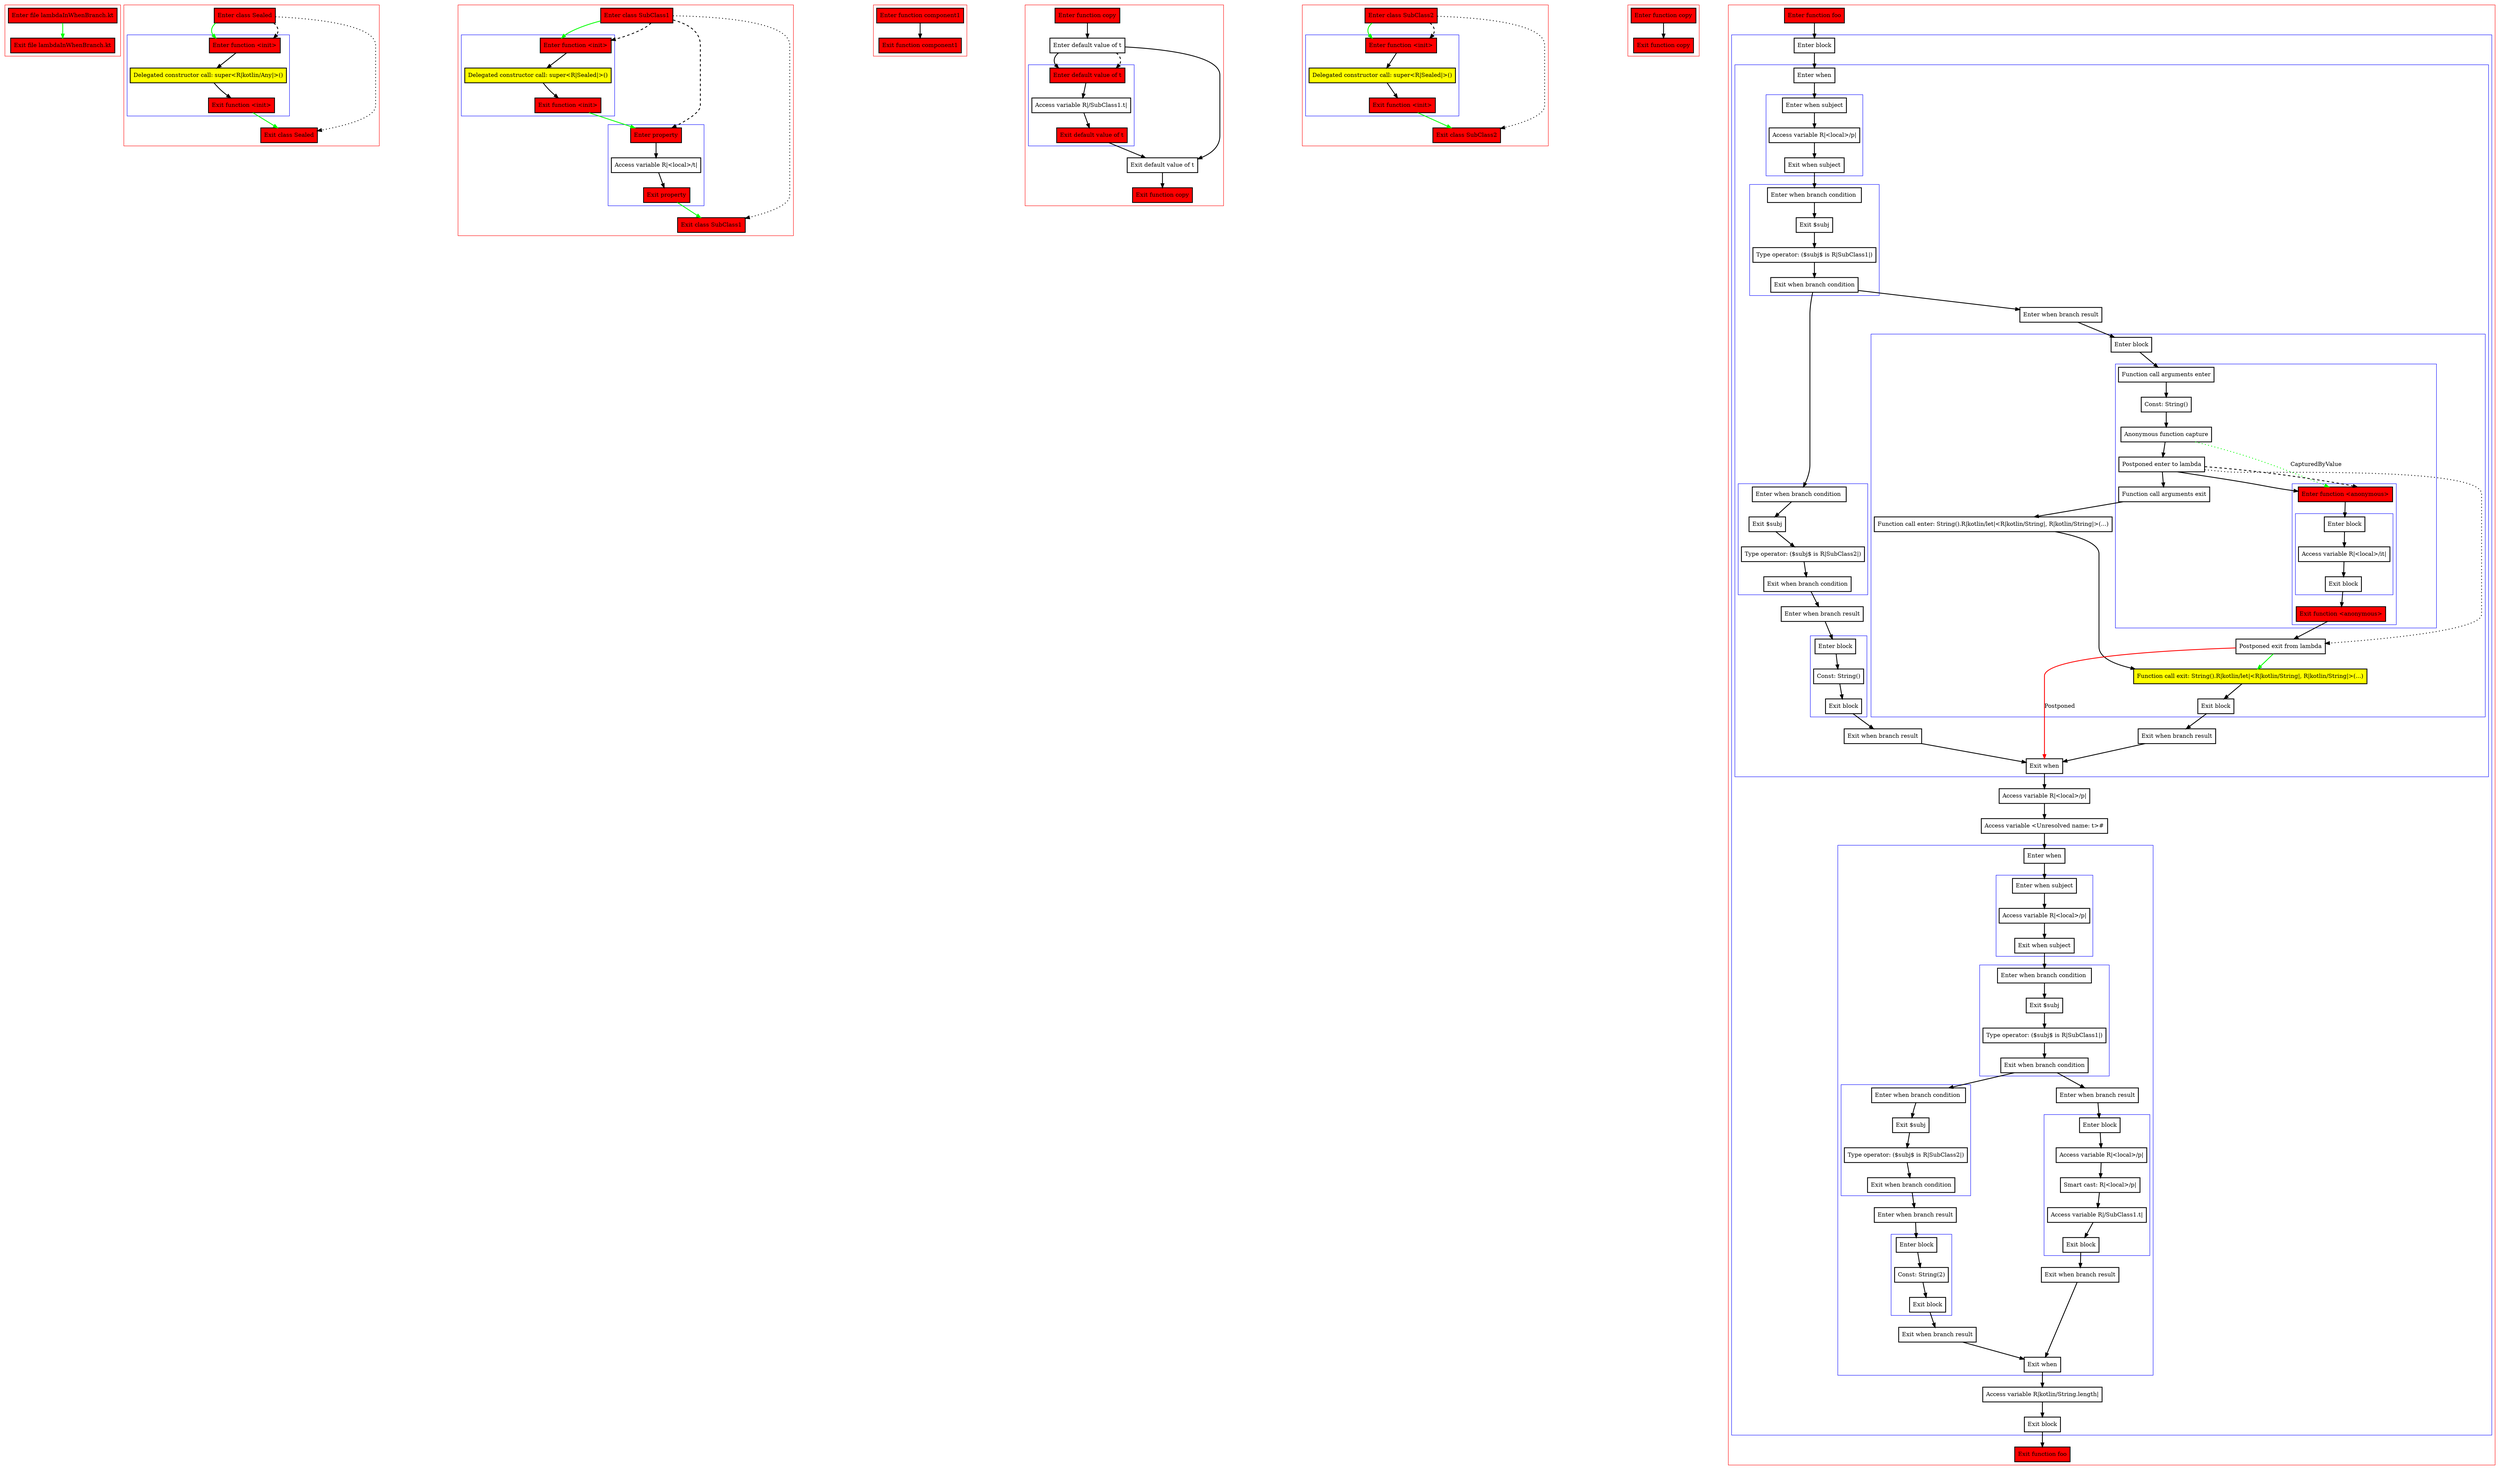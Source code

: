 digraph lambdaInWhenBranch_kt {
    graph [nodesep=3]
    node [shape=box penwidth=2]
    edge [penwidth=2]

    subgraph cluster_0 {
        color=red
        0 [label="Enter file lambdaInWhenBranch.kt" style="filled" fillcolor=red];
        1 [label="Exit file lambdaInWhenBranch.kt" style="filled" fillcolor=red];
    }
    0 -> {1} [color=green];

    subgraph cluster_1 {
        color=red
        2 [label="Enter class Sealed" style="filled" fillcolor=red];
        subgraph cluster_2 {
            color=blue
            3 [label="Enter function <init>" style="filled" fillcolor=red];
            4 [label="Delegated constructor call: super<R|kotlin/Any|>()" style="filled" fillcolor=yellow];
            5 [label="Exit function <init>" style="filled" fillcolor=red];
        }
        6 [label="Exit class Sealed" style="filled" fillcolor=red];
    }
    2 -> {3} [color=green];
    2 -> {6} [style=dotted];
    2 -> {3} [style=dashed];
    3 -> {4};
    4 -> {5};
    5 -> {6} [color=green];

    subgraph cluster_3 {
        color=red
        7 [label="Enter class SubClass1" style="filled" fillcolor=red];
        subgraph cluster_4 {
            color=blue
            8 [label="Enter function <init>" style="filled" fillcolor=red];
            9 [label="Delegated constructor call: super<R|Sealed|>()" style="filled" fillcolor=yellow];
            10 [label="Exit function <init>" style="filled" fillcolor=red];
        }
        subgraph cluster_5 {
            color=blue
            11 [label="Enter property" style="filled" fillcolor=red];
            12 [label="Access variable R|<local>/t|"];
            13 [label="Exit property" style="filled" fillcolor=red];
        }
        14 [label="Exit class SubClass1" style="filled" fillcolor=red];
    }
    7 -> {8} [color=green];
    7 -> {14} [style=dotted];
    7 -> {8 11} [style=dashed];
    8 -> {9};
    9 -> {10};
    10 -> {11} [color=green];
    11 -> {12};
    12 -> {13};
    13 -> {14} [color=green];

    subgraph cluster_6 {
        color=red
        15 [label="Enter function component1" style="filled" fillcolor=red];
        16 [label="Exit function component1" style="filled" fillcolor=red];
    }
    15 -> {16};

    subgraph cluster_7 {
        color=red
        17 [label="Enter function copy" style="filled" fillcolor=red];
        18 [label="Enter default value of t"];
        subgraph cluster_8 {
            color=blue
            19 [label="Enter default value of t" style="filled" fillcolor=red];
            20 [label="Access variable R|/SubClass1.t|"];
            21 [label="Exit default value of t" style="filled" fillcolor=red];
        }
        22 [label="Exit default value of t"];
        23 [label="Exit function copy" style="filled" fillcolor=red];
    }
    17 -> {18};
    18 -> {19 22};
    18 -> {19} [style=dashed];
    19 -> {20};
    20 -> {21};
    21 -> {22};
    22 -> {23};

    subgraph cluster_9 {
        color=red
        24 [label="Enter class SubClass2" style="filled" fillcolor=red];
        subgraph cluster_10 {
            color=blue
            25 [label="Enter function <init>" style="filled" fillcolor=red];
            26 [label="Delegated constructor call: super<R|Sealed|>()" style="filled" fillcolor=yellow];
            27 [label="Exit function <init>" style="filled" fillcolor=red];
        }
        28 [label="Exit class SubClass2" style="filled" fillcolor=red];
    }
    24 -> {25} [color=green];
    24 -> {28} [style=dotted];
    24 -> {25} [style=dashed];
    25 -> {26};
    26 -> {27};
    27 -> {28} [color=green];

    subgraph cluster_11 {
        color=red
        29 [label="Enter function copy" style="filled" fillcolor=red];
        30 [label="Exit function copy" style="filled" fillcolor=red];
    }
    29 -> {30};

    subgraph cluster_12 {
        color=red
        31 [label="Enter function foo" style="filled" fillcolor=red];
        subgraph cluster_13 {
            color=blue
            32 [label="Enter block"];
            subgraph cluster_14 {
                color=blue
                33 [label="Enter when"];
                subgraph cluster_15 {
                    color=blue
                    34 [label="Enter when subject"];
                    35 [label="Access variable R|<local>/p|"];
                    36 [label="Exit when subject"];
                }
                subgraph cluster_16 {
                    color=blue
                    37 [label="Enter when branch condition "];
                    38 [label="Exit $subj"];
                    39 [label="Type operator: ($subj$ is R|SubClass1|)"];
                    40 [label="Exit when branch condition"];
                }
                subgraph cluster_17 {
                    color=blue
                    41 [label="Enter when branch condition "];
                    42 [label="Exit $subj"];
                    43 [label="Type operator: ($subj$ is R|SubClass2|)"];
                    44 [label="Exit when branch condition"];
                }
                45 [label="Enter when branch result"];
                subgraph cluster_18 {
                    color=blue
                    46 [label="Enter block"];
                    47 [label="Const: String()"];
                    48 [label="Exit block"];
                }
                49 [label="Exit when branch result"];
                50 [label="Enter when branch result"];
                subgraph cluster_19 {
                    color=blue
                    51 [label="Enter block"];
                    subgraph cluster_20 {
                        color=blue
                        52 [label="Function call arguments enter"];
                        53 [label="Const: String()"];
                        54 [label="Anonymous function capture"];
                        55 [label="Postponed enter to lambda"];
                        subgraph cluster_21 {
                            color=blue
                            56 [label="Enter function <anonymous>" style="filled" fillcolor=red];
                            subgraph cluster_22 {
                                color=blue
                                57 [label="Enter block"];
                                58 [label="Access variable R|<local>/it|"];
                                59 [label="Exit block"];
                            }
                            60 [label="Exit function <anonymous>" style="filled" fillcolor=red];
                        }
                        61 [label="Function call arguments exit"];
                    }
                    62 [label="Function call enter: String().R|kotlin/let|<R|kotlin/String|, R|kotlin/String|>(...)"];
                    63 [label="Postponed exit from lambda"];
                    64 [label="Function call exit: String().R|kotlin/let|<R|kotlin/String|, R|kotlin/String|>(...)" style="filled" fillcolor=yellow];
                    65 [label="Exit block"];
                }
                66 [label="Exit when branch result"];
                67 [label="Exit when"];
            }
            68 [label="Access variable R|<local>/p|"];
            69 [label="Access variable <Unresolved name: t>#"];
            subgraph cluster_23 {
                color=blue
                70 [label="Enter when"];
                subgraph cluster_24 {
                    color=blue
                    71 [label="Enter when subject"];
                    72 [label="Access variable R|<local>/p|"];
                    73 [label="Exit when subject"];
                }
                subgraph cluster_25 {
                    color=blue
                    74 [label="Enter when branch condition "];
                    75 [label="Exit $subj"];
                    76 [label="Type operator: ($subj$ is R|SubClass1|)"];
                    77 [label="Exit when branch condition"];
                }
                subgraph cluster_26 {
                    color=blue
                    78 [label="Enter when branch condition "];
                    79 [label="Exit $subj"];
                    80 [label="Type operator: ($subj$ is R|SubClass2|)"];
                    81 [label="Exit when branch condition"];
                }
                82 [label="Enter when branch result"];
                subgraph cluster_27 {
                    color=blue
                    83 [label="Enter block"];
                    84 [label="Const: String(2)"];
                    85 [label="Exit block"];
                }
                86 [label="Exit when branch result"];
                87 [label="Enter when branch result"];
                subgraph cluster_28 {
                    color=blue
                    88 [label="Enter block"];
                    89 [label="Access variable R|<local>/p|"];
                    90 [label="Smart cast: R|<local>/p|"];
                    91 [label="Access variable R|/SubClass1.t|"];
                    92 [label="Exit block"];
                }
                93 [label="Exit when branch result"];
                94 [label="Exit when"];
            }
            95 [label="Access variable R|kotlin/String.length|"];
            96 [label="Exit block"];
        }
        97 [label="Exit function foo" style="filled" fillcolor=red];
    }
    31 -> {32};
    32 -> {33};
    33 -> {34};
    34 -> {35};
    35 -> {36};
    36 -> {37};
    37 -> {38};
    38 -> {39};
    39 -> {40};
    40 -> {41 50};
    41 -> {42};
    42 -> {43};
    43 -> {44};
    44 -> {45};
    45 -> {46};
    46 -> {47};
    47 -> {48};
    48 -> {49};
    49 -> {67};
    50 -> {51};
    51 -> {52};
    52 -> {53};
    53 -> {54};
    54 -> {55};
    54 -> {56} [color=green style=dotted label="CapturedByValue"];
    55 -> {56 61};
    55 -> {63} [style=dotted];
    55 -> {56} [style=dashed];
    56 -> {57};
    57 -> {58};
    58 -> {59};
    59 -> {60};
    60 -> {63};
    61 -> {62};
    62 -> {64};
    63 -> {64} [color=green];
    63 -> {67} [color=red label="Postponed"];
    64 -> {65};
    65 -> {66};
    66 -> {67};
    67 -> {68};
    68 -> {69};
    69 -> {70};
    70 -> {71};
    71 -> {72};
    72 -> {73};
    73 -> {74};
    74 -> {75};
    75 -> {76};
    76 -> {77};
    77 -> {78 87};
    78 -> {79};
    79 -> {80};
    80 -> {81};
    81 -> {82};
    82 -> {83};
    83 -> {84};
    84 -> {85};
    85 -> {86};
    86 -> {94};
    87 -> {88};
    88 -> {89};
    89 -> {90};
    90 -> {91};
    91 -> {92};
    92 -> {93};
    93 -> {94};
    94 -> {95};
    95 -> {96};
    96 -> {97};

}
